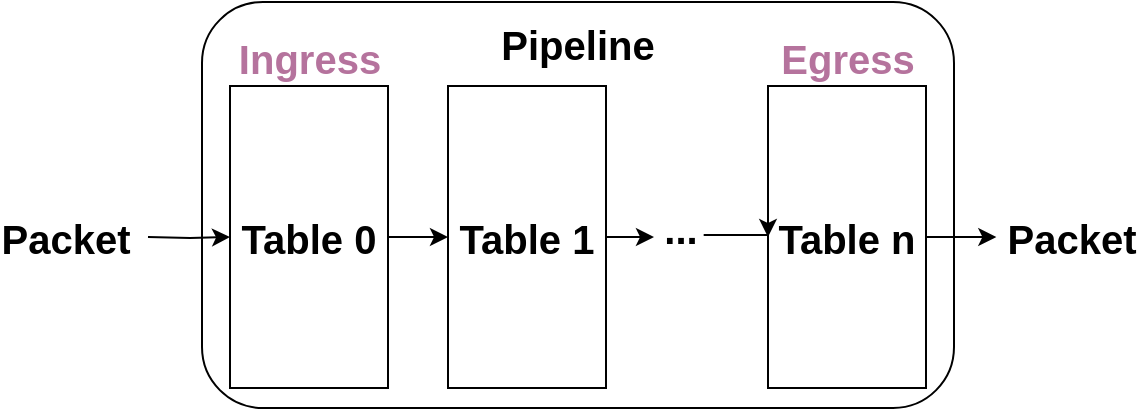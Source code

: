 <mxfile version="14.4.3" type="device"><diagram id="Y7HRjzbG9FCoAcqG1ipg" name="第 1 页"><mxGraphModel dx="1322" dy="679" grid="0" gridSize="10" guides="1" tooltips="1" connect="1" arrows="1" fold="1" page="0" pageScale="1" pageWidth="827" pageHeight="1169" math="0" shadow="0"><root><mxCell id="0"/><mxCell id="1" parent="0"/><mxCell id="kETtRLzttBSeGzI8dDG8-11" value="" style="rounded=1;whiteSpace=wrap;html=1;" vertex="1" parent="1"><mxGeometry x="70" y="284" width="376" height="203" as="geometry"/></mxCell><mxCell id="kETtRLzttBSeGzI8dDG8-6" style="edgeStyle=orthogonalEdgeStyle;rounded=0;orthogonalLoop=1;jettySize=auto;html=1;entryX=0;entryY=0.5;entryDx=0;entryDy=0;" edge="1" parent="1" source="kETtRLzttBSeGzI8dDG8-1" target="kETtRLzttBSeGzI8dDG8-4"><mxGeometry relative="1" as="geometry"/></mxCell><mxCell id="kETtRLzttBSeGzI8dDG8-1" value="&lt;font style=&quot;font-size: 20px&quot;&gt;&lt;b&gt;Table 0&lt;/b&gt;&lt;/font&gt;" style="rounded=0;whiteSpace=wrap;html=1;" vertex="1" parent="1"><mxGeometry x="84" y="326" width="79" height="151" as="geometry"/></mxCell><mxCell id="kETtRLzttBSeGzI8dDG8-7" style="edgeStyle=orthogonalEdgeStyle;rounded=0;orthogonalLoop=1;jettySize=auto;html=1;" edge="1" parent="1" source="kETtRLzttBSeGzI8dDG8-4"><mxGeometry relative="1" as="geometry"><mxPoint x="296" y="401.5" as="targetPoint"/></mxGeometry></mxCell><mxCell id="kETtRLzttBSeGzI8dDG8-4" value="&lt;font style=&quot;font-size: 20px&quot;&gt;&lt;b&gt;Table 1&lt;/b&gt;&lt;/font&gt;" style="rounded=0;whiteSpace=wrap;html=1;" vertex="1" parent="1"><mxGeometry x="193" y="326" width="79" height="151" as="geometry"/></mxCell><mxCell id="kETtRLzttBSeGzI8dDG8-14" style="edgeStyle=orthogonalEdgeStyle;rounded=0;orthogonalLoop=1;jettySize=auto;html=1;" edge="1" parent="1" source="kETtRLzttBSeGzI8dDG8-5"><mxGeometry relative="1" as="geometry"><mxPoint x="467.167" y="401.5" as="targetPoint"/></mxGeometry></mxCell><mxCell id="kETtRLzttBSeGzI8dDG8-5" value="&lt;font style=&quot;font-size: 20px&quot;&gt;&lt;b&gt;Table n&lt;/b&gt;&lt;/font&gt;" style="rounded=0;whiteSpace=wrap;html=1;" vertex="1" parent="1"><mxGeometry x="353" y="326" width="79" height="151" as="geometry"/></mxCell><mxCell id="kETtRLzttBSeGzI8dDG8-10" style="edgeStyle=orthogonalEdgeStyle;rounded=0;orthogonalLoop=1;jettySize=auto;html=1;entryX=0;entryY=0.5;entryDx=0;entryDy=0;exitX=0.993;exitY=0.673;exitDx=0;exitDy=0;exitPerimeter=0;" edge="1" parent="1" source="kETtRLzttBSeGzI8dDG8-9" target="kETtRLzttBSeGzI8dDG8-5"><mxGeometry relative="1" as="geometry"/></mxCell><mxCell id="kETtRLzttBSeGzI8dDG8-9" value="&lt;b&gt;&lt;font style=&quot;font-size: 20px&quot;&gt;...&lt;/font&gt;&lt;/b&gt;" style="text;html=1;strokeColor=none;fillColor=none;align=center;verticalAlign=middle;whiteSpace=wrap;rounded=0;" vertex="1" parent="1"><mxGeometry x="298" y="387" width="23" height="20" as="geometry"/></mxCell><mxCell id="kETtRLzttBSeGzI8dDG8-13" style="edgeStyle=orthogonalEdgeStyle;rounded=0;orthogonalLoop=1;jettySize=auto;html=1;entryX=0;entryY=0.5;entryDx=0;entryDy=0;" edge="1" parent="1" target="kETtRLzttBSeGzI8dDG8-1"><mxGeometry relative="1" as="geometry"><mxPoint x="43" y="401.5" as="sourcePoint"/></mxGeometry></mxCell><mxCell id="kETtRLzttBSeGzI8dDG8-15" value="&lt;b&gt;&lt;font style=&quot;font-size: 20px&quot;&gt;Packet&lt;/font&gt;&lt;/b&gt;" style="text;html=1;strokeColor=none;fillColor=none;align=center;verticalAlign=middle;whiteSpace=wrap;rounded=0;" vertex="1" parent="1"><mxGeometry x="-18" y="391.5" width="40" height="20" as="geometry"/></mxCell><mxCell id="kETtRLzttBSeGzI8dDG8-16" value="&lt;b&gt;&lt;font style=&quot;font-size: 20px&quot;&gt;Packet&lt;/font&gt;&lt;/b&gt;" style="text;html=1;strokeColor=none;fillColor=none;align=center;verticalAlign=middle;whiteSpace=wrap;rounded=0;" vertex="1" parent="1"><mxGeometry x="485" y="391.5" width="40" height="20" as="geometry"/></mxCell><mxCell id="kETtRLzttBSeGzI8dDG8-17" value="&lt;b&gt;&lt;font style=&quot;font-size: 20px&quot;&gt;Ingress&lt;/font&gt;&lt;/b&gt;" style="text;html=1;strokeColor=none;fillColor=none;align=center;verticalAlign=middle;whiteSpace=wrap;rounded=0;fontColor=#B5739D;" vertex="1" parent="1"><mxGeometry x="103.5" y="302" width="40" height="20" as="geometry"/></mxCell><mxCell id="kETtRLzttBSeGzI8dDG8-18" value="&lt;b&gt;&lt;font style=&quot;font-size: 20px&quot;&gt;Egress&lt;/font&gt;&lt;/b&gt;" style="text;html=1;strokeColor=none;fillColor=none;align=center;verticalAlign=middle;whiteSpace=wrap;rounded=0;fontColor=#B5739D;" vertex="1" parent="1"><mxGeometry x="372.5" y="302" width="40" height="20" as="geometry"/></mxCell><mxCell id="kETtRLzttBSeGzI8dDG8-20" value="&lt;b&gt;&lt;font style=&quot;font-size: 20px&quot;&gt;Pipeline&lt;/font&gt;&lt;/b&gt;" style="text;html=1;strokeColor=none;fillColor=none;align=center;verticalAlign=middle;whiteSpace=wrap;rounded=0;" vertex="1" parent="1"><mxGeometry x="238" y="295" width="40" height="20" as="geometry"/></mxCell></root></mxGraphModel></diagram></mxfile>